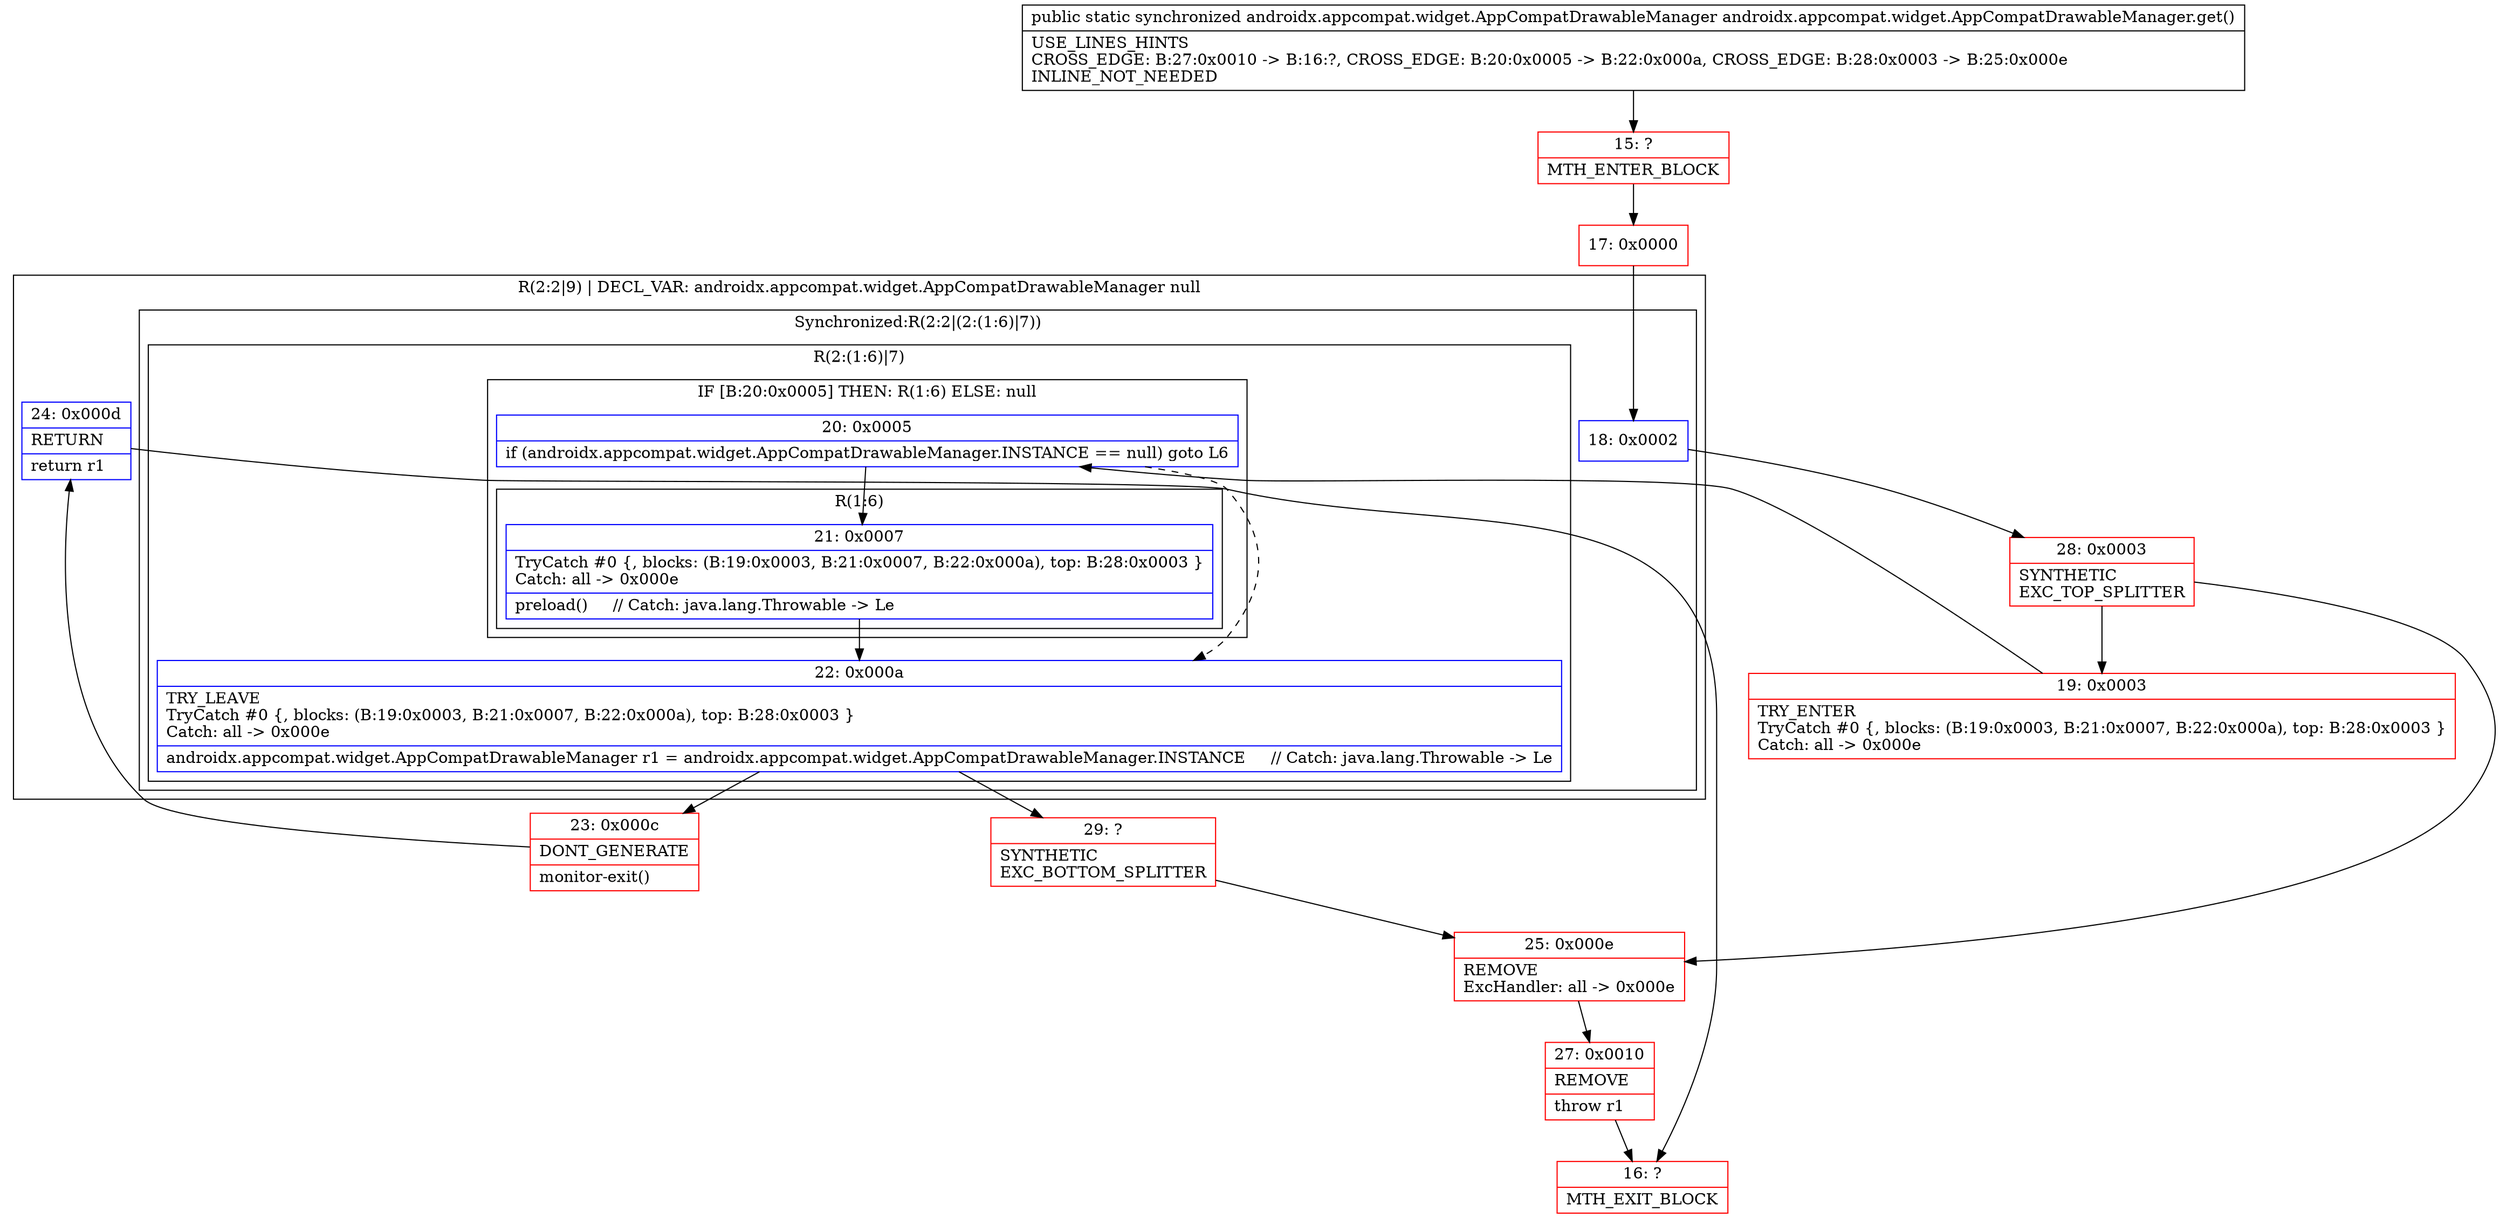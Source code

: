 digraph "CFG forandroidx.appcompat.widget.AppCompatDrawableManager.get()Landroidx\/appcompat\/widget\/AppCompatDrawableManager;" {
subgraph cluster_Region_997184498 {
label = "R(2:2|9) | DECL_VAR: androidx.appcompat.widget.AppCompatDrawableManager null\l";
node [shape=record,color=blue];
subgraph cluster_SynchronizedRegion_1857170444 {
label = "Synchronized:R(2:2|(2:(1:6)|7))";
node [shape=record,color=blue];
Node_18 [shape=record,label="{18\:\ 0x0002}"];
subgraph cluster_Region_29933159 {
label = "R(2:(1:6)|7)";
node [shape=record,color=blue];
subgraph cluster_IfRegion_1784923689 {
label = "IF [B:20:0x0005] THEN: R(1:6) ELSE: null";
node [shape=record,color=blue];
Node_20 [shape=record,label="{20\:\ 0x0005|if (androidx.appcompat.widget.AppCompatDrawableManager.INSTANCE == null) goto L6\l}"];
subgraph cluster_Region_1382113893 {
label = "R(1:6)";
node [shape=record,color=blue];
Node_21 [shape=record,label="{21\:\ 0x0007|TryCatch #0 \{, blocks: (B:19:0x0003, B:21:0x0007, B:22:0x000a), top: B:28:0x0003 \}\lCatch: all \-\> 0x000e\l|preload()     \/\/ Catch: java.lang.Throwable \-\> Le\l}"];
}
}
Node_22 [shape=record,label="{22\:\ 0x000a|TRY_LEAVE\lTryCatch #0 \{, blocks: (B:19:0x0003, B:21:0x0007, B:22:0x000a), top: B:28:0x0003 \}\lCatch: all \-\> 0x000e\l|androidx.appcompat.widget.AppCompatDrawableManager r1 = androidx.appcompat.widget.AppCompatDrawableManager.INSTANCE     \/\/ Catch: java.lang.Throwable \-\> Le\l}"];
}
}
Node_24 [shape=record,label="{24\:\ 0x000d|RETURN\l|return r1\l}"];
}
Node_15 [shape=record,color=red,label="{15\:\ ?|MTH_ENTER_BLOCK\l}"];
Node_17 [shape=record,color=red,label="{17\:\ 0x0000}"];
Node_28 [shape=record,color=red,label="{28\:\ 0x0003|SYNTHETIC\lEXC_TOP_SPLITTER\l}"];
Node_19 [shape=record,color=red,label="{19\:\ 0x0003|TRY_ENTER\lTryCatch #0 \{, blocks: (B:19:0x0003, B:21:0x0007, B:22:0x000a), top: B:28:0x0003 \}\lCatch: all \-\> 0x000e\l}"];
Node_23 [shape=record,color=red,label="{23\:\ 0x000c|DONT_GENERATE\l|monitor\-exit()\l}"];
Node_16 [shape=record,color=red,label="{16\:\ ?|MTH_EXIT_BLOCK\l}"];
Node_29 [shape=record,color=red,label="{29\:\ ?|SYNTHETIC\lEXC_BOTTOM_SPLITTER\l}"];
Node_25 [shape=record,color=red,label="{25\:\ 0x000e|REMOVE\lExcHandler: all \-\> 0x000e\l}"];
Node_27 [shape=record,color=red,label="{27\:\ 0x0010|REMOVE\l|throw r1\l}"];
MethodNode[shape=record,label="{public static synchronized androidx.appcompat.widget.AppCompatDrawableManager androidx.appcompat.widget.AppCompatDrawableManager.get()  | USE_LINES_HINTS\lCROSS_EDGE: B:27:0x0010 \-\> B:16:?, CROSS_EDGE: B:20:0x0005 \-\> B:22:0x000a, CROSS_EDGE: B:28:0x0003 \-\> B:25:0x000e\lINLINE_NOT_NEEDED\l}"];
MethodNode -> Node_15;Node_18 -> Node_28;
Node_20 -> Node_21;
Node_20 -> Node_22[style=dashed];
Node_21 -> Node_22;
Node_22 -> Node_23;
Node_22 -> Node_29;
Node_24 -> Node_16;
Node_15 -> Node_17;
Node_17 -> Node_18;
Node_28 -> Node_19;
Node_28 -> Node_25;
Node_19 -> Node_20;
Node_23 -> Node_24;
Node_29 -> Node_25;
Node_25 -> Node_27;
Node_27 -> Node_16;
}


